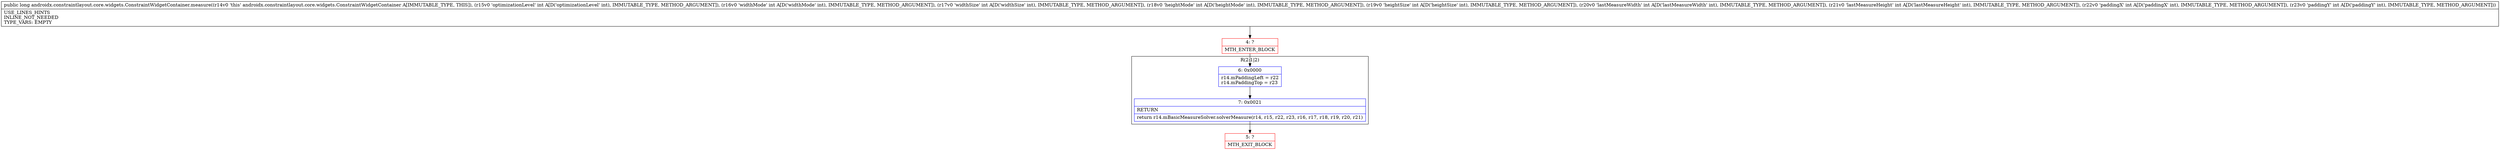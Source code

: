 digraph "CFG forandroidx.constraintlayout.core.widgets.ConstraintWidgetContainer.measure(IIIIIIIII)J" {
subgraph cluster_Region_2058071896 {
label = "R(2:1|2)";
node [shape=record,color=blue];
Node_6 [shape=record,label="{6\:\ 0x0000|r14.mPaddingLeft = r22\lr14.mPaddingTop = r23\l}"];
Node_7 [shape=record,label="{7\:\ 0x0021|RETURN\l|return r14.mBasicMeasureSolver.solverMeasure(r14, r15, r22, r23, r16, r17, r18, r19, r20, r21)\l}"];
}
Node_4 [shape=record,color=red,label="{4\:\ ?|MTH_ENTER_BLOCK\l}"];
Node_5 [shape=record,color=red,label="{5\:\ ?|MTH_EXIT_BLOCK\l}"];
MethodNode[shape=record,label="{public long androidx.constraintlayout.core.widgets.ConstraintWidgetContainer.measure((r14v0 'this' androidx.constraintlayout.core.widgets.ConstraintWidgetContainer A[IMMUTABLE_TYPE, THIS]), (r15v0 'optimizationLevel' int A[D('optimizationLevel' int), IMMUTABLE_TYPE, METHOD_ARGUMENT]), (r16v0 'widthMode' int A[D('widthMode' int), IMMUTABLE_TYPE, METHOD_ARGUMENT]), (r17v0 'widthSize' int A[D('widthSize' int), IMMUTABLE_TYPE, METHOD_ARGUMENT]), (r18v0 'heightMode' int A[D('heightMode' int), IMMUTABLE_TYPE, METHOD_ARGUMENT]), (r19v0 'heightSize' int A[D('heightSize' int), IMMUTABLE_TYPE, METHOD_ARGUMENT]), (r20v0 'lastMeasureWidth' int A[D('lastMeasureWidth' int), IMMUTABLE_TYPE, METHOD_ARGUMENT]), (r21v0 'lastMeasureHeight' int A[D('lastMeasureHeight' int), IMMUTABLE_TYPE, METHOD_ARGUMENT]), (r22v0 'paddingX' int A[D('paddingX' int), IMMUTABLE_TYPE, METHOD_ARGUMENT]), (r23v0 'paddingY' int A[D('paddingY' int), IMMUTABLE_TYPE, METHOD_ARGUMENT]))  | USE_LINES_HINTS\lINLINE_NOT_NEEDED\lTYPE_VARS: EMPTY\l}"];
MethodNode -> Node_4;Node_6 -> Node_7;
Node_7 -> Node_5;
Node_4 -> Node_6;
}

